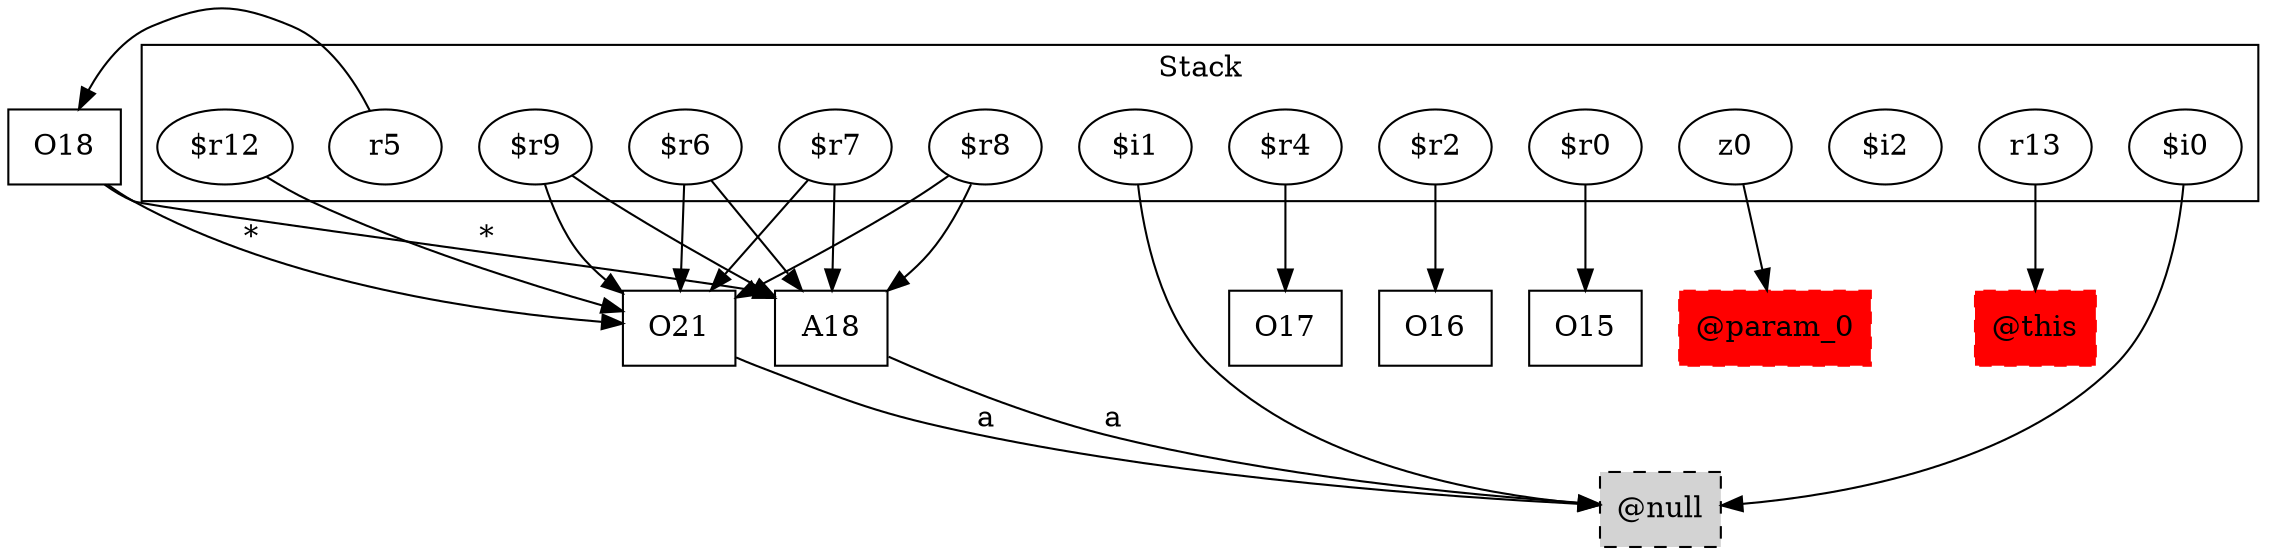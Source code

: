 digraph sample {
  rankDir="LR";
  subgraph cluster_0 {
    label="Stack"
    "r13"; "$r12"; "$i2"; "$r9"; "$i0"; "$i1"; "$r7"; "$r8"; "r5"; "$r6"; "$r4"; "$r2"; "$r0"; "z0"; 
  }
  "r13" -> { "@this"[shape=box]};
  "$r12" -> { O21[shape=box]};
  "$i2" -> { };
  "$r9" -> { A18[shape=box]O21[shape=box]};
  "$i0" -> { "@null"[shape=box]};
  "$i1" -> { "@null"[shape=box]};
  "$r7" -> { A18[shape=box]O21[shape=box]};
  "$r8" -> { A18[shape=box]O21[shape=box]};
  "r5" -> { O18[shape=box]};
  "$r6" -> { A18[shape=box]O21[shape=box]};
  "$r4" -> { O17[shape=box]};
  "$r2" -> { O16[shape=box]};
  "$r0" -> { O15[shape=box]};
  "z0" -> { "@param_0"[shape=box]};
  "@null"[shape=box, style="filled,dashed"];
  O18 -> A18[label="*", weight="0.2"]
  O18 -> O21[label="*", weight="0.2"]
  A18 -> "@null"[label="a", weight="0.2"]
  "@this"[shape=box, style="filled,dashed"];
  "@param_0"[shape=box, style="filled,dashed"];
  O21 -> "@null"[label="a", weight="0.2"]
  "@this"[color="red"];
  "@param_0"[color="red"];
}
